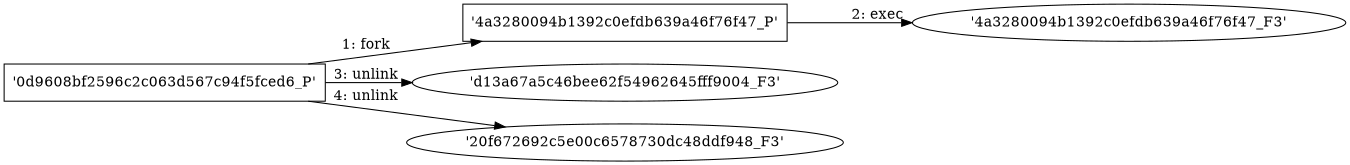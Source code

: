 digraph "D:\Learning\Paper\apt\基于CTI的攻击预警\Dataset\攻击图\ASGfromALLCTI\Vulnerability Spotlight Privilege escalation bug in CleanMyMac X's helper service.dot" {
rankdir="LR"
size="9"
fixedsize="false"
splines="true"
nodesep=0.3
ranksep=0
fontsize=10
overlap="scalexy"
engine= "neato"
	"'0d9608bf2596c2c063d567c94f5fced6_P'" [node_type=Process shape=box]
	"'4a3280094b1392c0efdb639a46f76f47_P'" [node_type=Process shape=box]
	"'0d9608bf2596c2c063d567c94f5fced6_P'" -> "'4a3280094b1392c0efdb639a46f76f47_P'" [label="1: fork"]
	"'4a3280094b1392c0efdb639a46f76f47_P'" [node_type=Process shape=box]
	"'4a3280094b1392c0efdb639a46f76f47_F3'" [node_type=File shape=ellipse]
	"'4a3280094b1392c0efdb639a46f76f47_P'" -> "'4a3280094b1392c0efdb639a46f76f47_F3'" [label="2: exec"]
	"'d13a67a5c46bee62f54962645fff9004_F3'" [node_type=file shape=ellipse]
	"'0d9608bf2596c2c063d567c94f5fced6_P'" [node_type=Process shape=box]
	"'0d9608bf2596c2c063d567c94f5fced6_P'" -> "'d13a67a5c46bee62f54962645fff9004_F3'" [label="3: unlink"]
	"'20f672692c5e00c6578730dc48ddf948_F3'" [node_type=file shape=ellipse]
	"'0d9608bf2596c2c063d567c94f5fced6_P'" [node_type=Process shape=box]
	"'0d9608bf2596c2c063d567c94f5fced6_P'" -> "'20f672692c5e00c6578730dc48ddf948_F3'" [label="4: unlink"]
}
